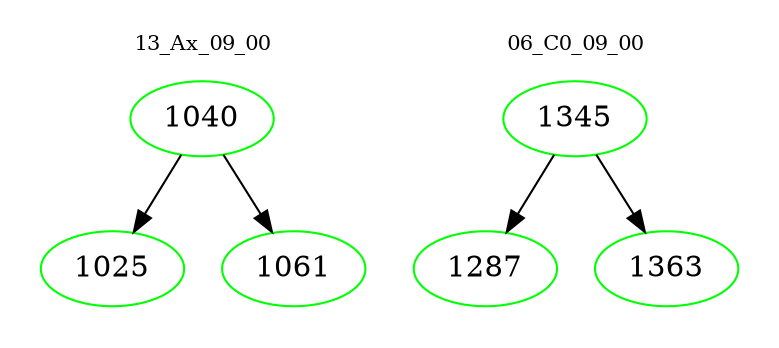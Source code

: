 digraph{
subgraph cluster_0 {
color = white
label = "13_Ax_09_00";
fontsize=10;
T0_1040 [label="1040", color="green"]
T0_1040 -> T0_1025 [color="black"]
T0_1025 [label="1025", color="green"]
T0_1040 -> T0_1061 [color="black"]
T0_1061 [label="1061", color="green"]
}
subgraph cluster_1 {
color = white
label = "06_C0_09_00";
fontsize=10;
T1_1345 [label="1345", color="green"]
T1_1345 -> T1_1287 [color="black"]
T1_1287 [label="1287", color="green"]
T1_1345 -> T1_1363 [color="black"]
T1_1363 [label="1363", color="green"]
}
}
